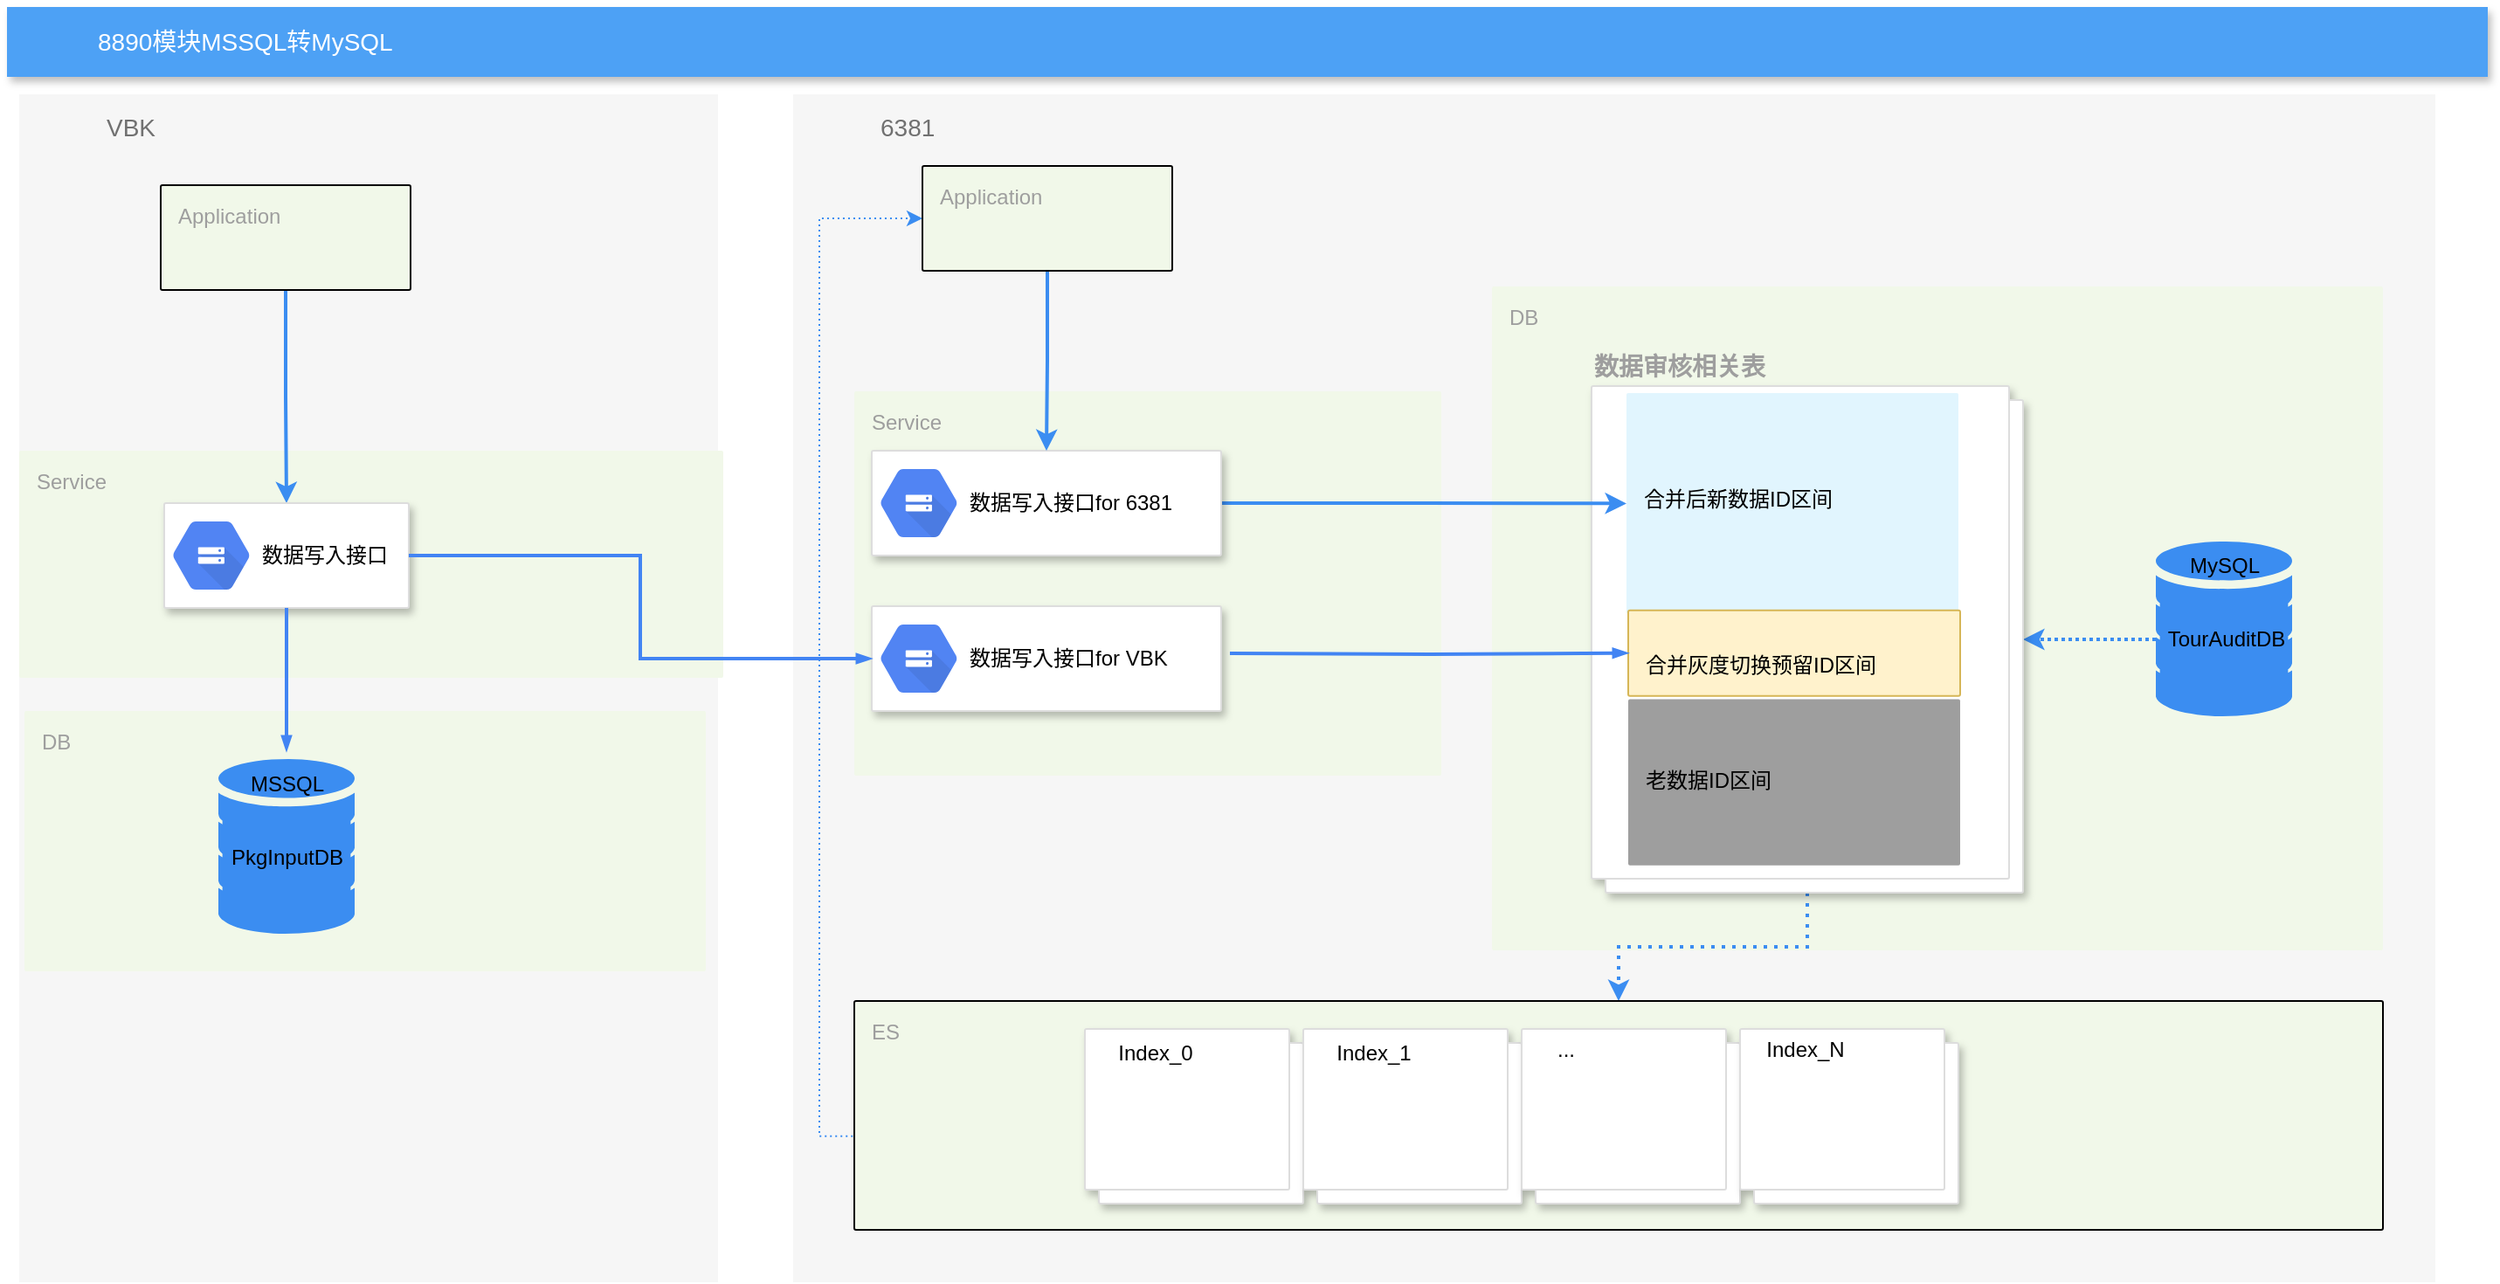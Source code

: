 <mxfile version="10.8.0" type="github"><diagram id="f106602c-feb2-e66a-4537-3a34d633f6aa" name="Page-1"><mxGraphModel dx="1523" dy="892" grid="1" gridSize="10" guides="1" tooltips="1" connect="1" arrows="1" fold="1" page="1" pageScale="1" pageWidth="1169" pageHeight="827" background="#ffffff" math="0" shadow="0"><root><mxCell id="0"/><mxCell id="1" parent="0"/><mxCell id="BsMbZYrYze9nd-9AnuXh-729" value="VBK&amp;nbsp;" style="fillColor=#F6F6F6;strokeColor=none;shadow=0;gradientColor=none;fontSize=14;align=left;spacing=10;fontColor=#717171;9E9E9E;verticalAlign=top;spacingTop=-4;fontStyle=0;spacingLeft=40;html=1;" vertex="1" parent="1"><mxGeometry x="157" y="120" width="400" height="680" as="geometry"/></mxCell><mxCell id="BsMbZYrYze9nd-9AnuXh-773" value="Service" style="points=[[0,0,0],[0.25,0,0],[0.5,0,0],[0.75,0,0],[1,0,0],[1,0.25,0],[1,0.5,0],[1,0.75,0],[1,1,0],[0.75,1,0],[0.5,1,0],[0.25,1,0],[0,1,0],[0,0.75,0],[0,0.5,0],[0,0.25,0]];rounded=1;absoluteArcSize=1;arcSize=2;html=1;strokeColor=none;gradientColor=none;shadow=0;dashed=0;fontSize=12;fontColor=#9E9E9E;align=left;verticalAlign=top;spacing=10;spacingTop=-4;fillColor=#F1F8E9;" vertex="1" parent="1"><mxGeometry x="157" y="324" width="403" height="130" as="geometry"/></mxCell><mxCell id="BsMbZYrYze9nd-9AnuXh-772" value="DB" style="points=[[0,0,0],[0.25,0,0],[0.5,0,0],[0.75,0,0],[1,0,0],[1,0.25,0],[1,0.5,0],[1,0.75,0],[1,1,0],[0.75,1,0],[0.5,1,0],[0.25,1,0],[0,1,0],[0,0.75,0],[0,0.5,0],[0,0.25,0]];rounded=1;absoluteArcSize=1;arcSize=2;html=1;strokeColor=none;gradientColor=none;shadow=0;dashed=0;fontSize=12;fontColor=#9E9E9E;align=left;verticalAlign=top;spacing=10;spacingTop=-4;fillColor=#F1F8E9;" vertex="1" parent="1"><mxGeometry x="160" y="473" width="390" height="149" as="geometry"/></mxCell><mxCell id="14" value="6381&amp;nbsp;" style="fillColor=#F6F6F6;strokeColor=none;shadow=0;gradientColor=none;fontSize=14;align=left;spacing=10;fontColor=#717171;9E9E9E;verticalAlign=top;spacingTop=-4;fontStyle=0;spacingLeft=40;html=1;" parent="1" vertex="1"><mxGeometry x="600" y="120" width="940" height="680" as="geometry"/></mxCell><mxCell id="BsMbZYrYze9nd-9AnuXh-765" value="Service" style="points=[[0,0,0],[0.25,0,0],[0.5,0,0],[0.75,0,0],[1,0,0],[1,0.25,0],[1,0.5,0],[1,0.75,0],[1,1,0],[0.75,1,0],[0.5,1,0],[0.25,1,0],[0,1,0],[0,0.75,0],[0,0.5,0],[0,0.25,0]];rounded=1;absoluteArcSize=1;arcSize=2;html=1;strokeColor=none;gradientColor=none;shadow=0;dashed=0;fontSize=12;fontColor=#9E9E9E;align=left;verticalAlign=top;spacing=10;spacingTop=-4;fillColor=#F1F8E9;" vertex="1" parent="1"><mxGeometry x="635" y="290" width="336" height="220" as="geometry"/></mxCell><mxCell id="BsMbZYrYze9nd-9AnuXh-774" style="edgeStyle=orthogonalEdgeStyle;rounded=0;orthogonalLoop=1;jettySize=auto;html=1;strokeColor=#3B8DF1;strokeWidth=2;fontColor=#000000;" edge="1" parent="1" source="BsMbZYrYze9nd-9AnuXh-751" target="BsMbZYrYze9nd-9AnuXh-749"><mxGeometry relative="1" as="geometry"/></mxCell><mxCell id="BsMbZYrYze9nd-9AnuXh-751" value="Application" style="points=[[0,0,0],[0.25,0,0],[0.5,0,0],[0.75,0,0],[1,0,0],[1,0.25,0],[1,0.5,0],[1,0.75,0],[1,1,0],[0.75,1,0],[0.5,1,0],[0.25,1,0],[0,1,0],[0,0.75,0],[0,0.5,0],[0,0.25,0]];rounded=1;absoluteArcSize=1;arcSize=2;html=1;strokeColor=#000000;gradientColor=none;shadow=0;dashed=0;fontSize=12;fontColor=#9E9E9E;align=left;verticalAlign=top;spacing=10;spacingTop=-4;fillColor=#F1F8E9;" vertex="1" parent="1"><mxGeometry x="238" y="172" width="143" height="60" as="geometry"/></mxCell><mxCell id="BsMbZYrYze9nd-9AnuXh-736" value="DB" style="points=[[0,0,0],[0.25,0,0],[0.5,0,0],[0.75,0,0],[1,0,0],[1,0.25,0],[1,0.5,0],[1,0.75,0],[1,1,0],[0.75,1,0],[0.5,1,0],[0.25,1,0],[0,1,0],[0,0.75,0],[0,0.5,0],[0,0.25,0]];rounded=1;absoluteArcSize=1;arcSize=2;html=1;strokeColor=none;gradientColor=none;shadow=0;dashed=0;fontSize=12;fontColor=#9E9E9E;align=left;verticalAlign=top;spacing=10;spacingTop=-4;fillColor=#F1F8E9;" vertex="1" parent="1"><mxGeometry x="1000" y="230" width="510" height="380" as="geometry"/></mxCell><mxCell id="2" value="8890模块MSSQL转MySQL" style="fillColor=#4DA1F5;strokeColor=none;shadow=1;gradientColor=none;fontSize=14;align=left;spacingLeft=50;fontColor=#ffffff;html=1;" parent="1" vertex="1"><mxGeometry x="150" y="70" width="1420" height="40" as="geometry"/></mxCell><mxCell id="727" style="edgeStyle=orthogonalEdgeStyle;rounded=0;html=1;labelBackgroundColor=none;startFill=1;startSize=4;endArrow=blockThin;endFill=1;endSize=4;jettySize=auto;orthogonalLoop=1;strokeColor=#4284F3;strokeWidth=2;fontSize=12;fontColor=#000000;align=center;dashed=0;" parent="1" target="718" edge="1"><mxGeometry relative="1" as="geometry"><mxPoint x="794.5" y="290" as="sourcePoint"/></mxGeometry></mxCell><mxCell id="726" style="edgeStyle=orthogonalEdgeStyle;rounded=0;html=1;labelBackgroundColor=none;startFill=1;startSize=4;endArrow=blockThin;endFill=1;endSize=4;jettySize=auto;orthogonalLoop=1;strokeColor=#4284F3;strokeWidth=2;fontSize=12;fontColor=#000000;align=center;dashed=0;" parent="1" target="712" edge="1"><mxGeometry relative="1" as="geometry"><mxPoint x="794.5" y="200" as="sourcePoint"/></mxGeometry></mxCell><mxCell id="729" style="edgeStyle=orthogonalEdgeStyle;rounded=0;html=1;labelBackgroundColor=none;startFill=1;startSize=4;endArrow=blockThin;endFill=1;endSize=4;jettySize=auto;orthogonalLoop=1;strokeColor=#4284F3;strokeWidth=2;fontSize=12;fontColor=#000000;align=center;dashed=0;" parent="1" target="716" edge="1"><mxGeometry relative="1" as="geometry"><Array as="points"><mxPoint x="824.5" y="200"/><mxPoint x="824.5" y="384"/></Array><mxPoint x="794.5" y="200" as="sourcePoint"/></mxGeometry></mxCell><mxCell id="710" value="" style="strokeColor=#dddddd;fillColor=#ffffff;shadow=1;strokeWidth=1;rounded=1;absoluteArcSize=1;arcSize=2;fontSize=10;fontColor=#9E9E9E;align=center;html=1;" parent="1" vertex="1"><mxGeometry x="645" y="413" width="200" height="60" as="geometry"/></mxCell><mxCell id="711" value="&lt;font color=&quot;#000000&quot;&gt;数据写入接口for VBK&lt;/font&gt;" style="dashed=0;connectable=0;html=1;fillColor=#5184F3;strokeColor=none;shape=mxgraph.gcp2.cloud_storage;part=1;labelPosition=right;verticalLabelPosition=middle;align=left;verticalAlign=middle;spacingLeft=5;fontColor=#999999;fontSize=12;" parent="710" vertex="1"><mxGeometry y="0.5" width="44" height="39" relative="1" as="geometry"><mxPoint x="5" y="-19.5" as="offset"/></mxGeometry></mxCell><mxCell id="BsMbZYrYze9nd-9AnuXh-731" value="MSSQL" style="html=1;aspect=fixed;strokeColor=none;shadow=0;align=center;verticalAlign=top;fillColor=#3B8DF1;shape=mxgraph.gcp2.database_2" vertex="1" parent="1"><mxGeometry x="271" y="500.5" width="78" height="100" as="geometry"/></mxCell><mxCell id="BsMbZYrYze9nd-9AnuXh-732" value="PkgInputDB" style="text;html=1;resizable=0;autosize=1;align=center;verticalAlign=middle;points=[];fillColor=none;strokeColor=none;rounded=0;" vertex="1" parent="1"><mxGeometry x="269.5" y="546.5" width="80" height="20" as="geometry"/></mxCell><mxCell id="BsMbZYrYze9nd-9AnuXh-733" value="MySQL" style="html=1;aspect=fixed;strokeColor=none;shadow=0;align=center;verticalAlign=top;fillColor=#3B8DF1;shape=mxgraph.gcp2.database_2" vertex="1" parent="1"><mxGeometry x="1380" y="376" width="78" height="100" as="geometry"/></mxCell><mxCell id="BsMbZYrYze9nd-9AnuXh-771" value="" style="edgeStyle=orthogonalEdgeStyle;rounded=0;orthogonalLoop=1;jettySize=auto;html=1;strokeColor=#3B8DF1;strokeWidth=2;fontColor=#000000;dashed=1;dashPattern=1 1;" edge="1" parent="1" source="BsMbZYrYze9nd-9AnuXh-734" target="BsMbZYrYze9nd-9AnuXh-744"><mxGeometry relative="1" as="geometry"/></mxCell><mxCell id="BsMbZYrYze9nd-9AnuXh-734" value="TourAuditDB" style="text;html=1;resizable=0;autosize=1;align=center;verticalAlign=middle;points=[];fillColor=none;strokeColor=none;rounded=0;" vertex="1" parent="1"><mxGeometry x="1380" y="422" width="80" height="20" as="geometry"/></mxCell><mxCell id="BsMbZYrYze9nd-9AnuXh-789" style="edgeStyle=orthogonalEdgeStyle;rounded=0;orthogonalLoop=1;jettySize=auto;html=1;strokeColor=#3B8DF1;strokeWidth=2;fontSize=14;fontColor=#9E9E9E;exitX=0.5;exitY=1;exitDx=0;exitDy=0;dashed=1;dashPattern=1 2;" edge="1" parent="1" source="BsMbZYrYze9nd-9AnuXh-744" target="BsMbZYrYze9nd-9AnuXh-739"><mxGeometry relative="1" as="geometry"/></mxCell><mxCell id="BsMbZYrYze9nd-9AnuXh-739" value="ES" style="points=[[0,0,0],[0.25,0,0],[0.5,0,0],[0.75,0,0],[1,0,0],[1,0.25,0],[1,0.5,0],[1,0.75,0],[1,1,0],[0.75,1,0],[0.5,1,0],[0.25,1,0],[0,1,0],[0,0.75,0],[0,0.5,0],[0,0.25,0]];rounded=1;absoluteArcSize=1;arcSize=2;html=1;strokeColor=#000000;gradientColor=none;shadow=0;dashed=0;fontSize=12;fontColor=#9E9E9E;align=left;verticalAlign=top;spacing=10;spacingTop=-4;fillColor=#F1F8E9;" vertex="1" parent="1"><mxGeometry x="635" y="639" width="875" height="131" as="geometry"/></mxCell><mxCell id="BsMbZYrYze9nd-9AnuXh-744" value="" style="shape=mxgraph.gcp2.doubleRect;strokeColor=#dddddd;fillColor=#ffffff;shadow=1;strokeWidth=1;" vertex="1" parent="1"><mxGeometry x="1057" y="287" width="247" height="290" as="geometry"/></mxCell><mxCell id="BsMbZYrYze9nd-9AnuXh-757" value="&lt;br&gt;&lt;br&gt;&lt;br&gt;合并后新数据ID区间" style="points=[[0,0,0],[0.25,0,0],[0.5,0,0],[0.75,0,0],[1,0,0],[1,0.25,0],[1,0.5,0],[1,0.75,0],[1,1,0],[0.75,1,0],[0.5,1,0],[0.25,1,0],[0,1,0],[0,0.75,0],[0,0.5,0],[0,0.25,0]];rounded=1;absoluteArcSize=1;arcSize=2;html=1;strokeColor=none;gradientColor=none;shadow=0;dashed=0;fontSize=12;fontColor=#000000;align=left;verticalAlign=top;spacing=10;spacingTop=-4;fillColor=#E1F5FE;" vertex="1" parent="BsMbZYrYze9nd-9AnuXh-744"><mxGeometry x="20" y="4" width="190" height="126.385" as="geometry"/></mxCell><mxCell id="BsMbZYrYze9nd-9AnuXh-758" value="&lt;font color=&quot;#000000&quot;&gt;&lt;br&gt;合并灰度切换预留ID区间&lt;/font&gt;" style="points=[[0,0,0],[0.25,0,0],[0.5,0,0],[0.75,0,0],[1,0,0],[1,0.25,0],[1,0.5,0],[1,0.75,0],[1,1,0],[0.75,1,0],[0.5,1,0],[0.25,1,0],[0,1,0],[0,0.75,0],[0,0.5,0],[0,0.25,0]];rounded=1;absoluteArcSize=1;arcSize=2;html=1;strokeColor=#d6b656;shadow=0;dashed=0;fontSize=12;align=left;verticalAlign=top;spacing=10;spacingTop=-4;fillColor=#fff2cc;" vertex="1" parent="BsMbZYrYze9nd-9AnuXh-744"><mxGeometry x="21" y="128.345" width="190" height="48.986" as="geometry"/></mxCell><mxCell id="BsMbZYrYze9nd-9AnuXh-762" value="&lt;font color=&quot;#000000&quot;&gt;&lt;br&gt;&lt;br&gt;老数据ID区间&lt;/font&gt;" style="points=[[0,0,0],[0.25,0,0],[0.5,0,0],[0.75,0,0],[1,0,0],[1,0.25,0],[1,0.5,0],[1,0.75,0],[1,1,0],[0.75,1,0],[0.5,1,0],[0.25,1,0],[0,1,0],[0,0.75,0],[0,0.5,0],[0,0.25,0]];rounded=1;absoluteArcSize=1;arcSize=2;html=1;strokeColor=none;gradientColor=none;shadow=0;dashed=0;fontSize=12;fontColor=#9E9E9E;align=left;verticalAlign=top;spacing=10;spacingTop=-4;fillColor=#9E9E9E;" vertex="1" parent="BsMbZYrYze9nd-9AnuXh-744"><mxGeometry x="21" y="179.291" width="190" height="95.034" as="geometry"/></mxCell><mxCell id="BsMbZYrYze9nd-9AnuXh-749" value="" style="strokeColor=#dddddd;fillColor=#ffffff;shadow=1;strokeWidth=1;rounded=1;absoluteArcSize=1;arcSize=2;fontSize=10;fontColor=#9E9E9E;align=center;html=1;" vertex="1" parent="1"><mxGeometry x="240" y="354" width="140" height="60" as="geometry"/></mxCell><mxCell id="BsMbZYrYze9nd-9AnuXh-750" value="&lt;font color=&quot;#000000&quot;&gt;数据写入接口&lt;/font&gt;" style="dashed=0;connectable=0;html=1;fillColor=#5184F3;strokeColor=none;shape=mxgraph.gcp2.cloud_storage;part=1;labelPosition=right;verticalLabelPosition=middle;align=left;verticalAlign=middle;spacingLeft=5;fontColor=#999999;fontSize=12;" vertex="1" parent="BsMbZYrYze9nd-9AnuXh-749"><mxGeometry y="0.5" width="44" height="39" relative="1" as="geometry"><mxPoint x="5" y="-19.5" as="offset"/></mxGeometry></mxCell><mxCell id="BsMbZYrYze9nd-9AnuXh-788" style="edgeStyle=orthogonalEdgeStyle;rounded=0;orthogonalLoop=1;jettySize=auto;html=1;exitX=1;exitY=0.5;exitDx=0;exitDy=0;entryX=0;entryY=0.5;entryDx=0;entryDy=0;entryPerimeter=0;strokeColor=#3B8DF1;strokeWidth=2;fontSize=14;fontColor=#9E9E9E;" edge="1" parent="1" source="BsMbZYrYze9nd-9AnuXh-759" target="BsMbZYrYze9nd-9AnuXh-757"><mxGeometry relative="1" as="geometry"/></mxCell><mxCell id="BsMbZYrYze9nd-9AnuXh-759" value="" style="strokeColor=#dddddd;fillColor=#ffffff;shadow=1;strokeWidth=1;rounded=1;absoluteArcSize=1;arcSize=2;fontSize=10;fontColor=#9E9E9E;align=center;html=1;" vertex="1" parent="1"><mxGeometry x="645" y="324" width="200" height="60" as="geometry"/></mxCell><mxCell id="BsMbZYrYze9nd-9AnuXh-760" value="&lt;font color=&quot;#000000&quot;&gt;数据写入接口for 6381&lt;/font&gt;" style="dashed=0;connectable=0;html=1;fillColor=#5184F3;strokeColor=none;shape=mxgraph.gcp2.cloud_storage;part=1;labelPosition=right;verticalLabelPosition=middle;align=left;verticalAlign=middle;spacingLeft=5;fontColor=#999999;fontSize=12;" vertex="1" parent="BsMbZYrYze9nd-9AnuXh-759"><mxGeometry y="0.5" width="44" height="39" relative="1" as="geometry"><mxPoint x="5" y="-19.5" as="offset"/></mxGeometry></mxCell><mxCell id="BsMbZYrYze9nd-9AnuXh-761" value="" style="edgeStyle=orthogonalEdgeStyle;fontSize=12;html=1;endArrow=blockThin;endFill=1;rounded=0;strokeWidth=2;endSize=4;startSize=4;dashed=0;strokeColor=#4284F3;entryX=0;entryY=0.5;entryDx=0;entryDy=0;exitX=1;exitY=0.5;exitDx=0;exitDy=0;" edge="1" parent="1" source="BsMbZYrYze9nd-9AnuXh-749" target="710"><mxGeometry width="100" relative="1" as="geometry"><mxPoint x="380" y="260" as="sourcePoint"/><mxPoint x="480" y="260" as="targetPoint"/></mxGeometry></mxCell><mxCell id="BsMbZYrYze9nd-9AnuXh-766" style="edgeStyle=orthogonalEdgeStyle;rounded=0;orthogonalLoop=1;jettySize=auto;html=1;strokeColor=#3B8DF1;strokeWidth=2;fontColor=#000000;" edge="1" parent="1" source="BsMbZYrYze9nd-9AnuXh-763" target="BsMbZYrYze9nd-9AnuXh-759"><mxGeometry relative="1" as="geometry"/></mxCell><mxCell id="BsMbZYrYze9nd-9AnuXh-790" style="edgeStyle=orthogonalEdgeStyle;rounded=0;orthogonalLoop=1;jettySize=auto;html=1;strokeColor=#3B8DF1;strokeWidth=1;fontSize=14;fontColor=#9E9E9E;dashed=1;dashPattern=1 2;exitX=-0.001;exitY=0.591;exitDx=0;exitDy=0;exitPerimeter=0;" edge="1" parent="1" source="BsMbZYrYze9nd-9AnuXh-739" target="BsMbZYrYze9nd-9AnuXh-763"><mxGeometry relative="1" as="geometry"><Array as="points"><mxPoint x="615" y="716"/><mxPoint x="615" y="191"/></Array></mxGeometry></mxCell><mxCell id="BsMbZYrYze9nd-9AnuXh-763" value="Application" style="points=[[0,0,0],[0.25,0,0],[0.5,0,0],[0.75,0,0],[1,0,0],[1,0.25,0],[1,0.5,0],[1,0.75,0],[1,1,0],[0.75,1,0],[0.5,1,0],[0.25,1,0],[0,1,0],[0,0.75,0],[0,0.5,0],[0,0.25,0]];rounded=1;absoluteArcSize=1;arcSize=2;html=1;strokeColor=#000000;gradientColor=none;shadow=0;dashed=0;fontSize=12;fontColor=#9E9E9E;align=left;verticalAlign=top;spacing=10;spacingTop=-4;fillColor=#F1F8E9;" vertex="1" parent="1"><mxGeometry x="674" y="161" width="143" height="60" as="geometry"/></mxCell><mxCell id="BsMbZYrYze9nd-9AnuXh-769" value="" style="edgeStyle=orthogonalEdgeStyle;fontSize=12;html=1;endArrow=blockThin;endFill=1;rounded=0;strokeWidth=2;endSize=4;startSize=4;dashed=0;strokeColor=#4284F3;entryX=0;entryY=0.5;entryDx=0;entryDy=0;entryPerimeter=0;" edge="1" parent="1" target="BsMbZYrYze9nd-9AnuXh-758"><mxGeometry width="100" relative="1" as="geometry"><mxPoint x="850" y="440" as="sourcePoint"/><mxPoint x="950" y="440" as="targetPoint"/></mxGeometry></mxCell><mxCell id="BsMbZYrYze9nd-9AnuXh-775" value="" style="edgeStyle=orthogonalEdgeStyle;fontSize=12;html=1;endArrow=blockThin;endFill=1;rounded=0;strokeWidth=2;endSize=4;startSize=4;dashed=0;strokeColor=#4284F3;entryX=0.5;entryY=-0.045;entryDx=0;entryDy=0;entryPerimeter=0;exitX=0.5;exitY=1;exitDx=0;exitDy=0;" edge="1" parent="1" source="BsMbZYrYze9nd-9AnuXh-749" target="BsMbZYrYze9nd-9AnuXh-731"><mxGeometry width="100" relative="1" as="geometry"><mxPoint x="250" y="470" as="sourcePoint"/><mxPoint x="350" y="470" as="targetPoint"/></mxGeometry></mxCell><mxCell id="BsMbZYrYze9nd-9AnuXh-776" value="" style="shape=mxgraph.gcp2.doubleRect;strokeColor=#dddddd;fillColor=#ffffff;shadow=1;strokeWidth=1;" vertex="1" parent="1"><mxGeometry x="767" y="655" width="125" height="100" as="geometry"/></mxCell><mxCell id="BsMbZYrYze9nd-9AnuXh-777" value="Index_0" style="text;html=1;resizable=0;autosize=1;align=center;verticalAlign=middle;points=[];fillColor=none;strokeColor=none;rounded=0;" vertex="1" parent="BsMbZYrYze9nd-9AnuXh-776"><mxGeometry x="9.789" y="3.545" width="60" height="20" as="geometry"/></mxCell><mxCell id="BsMbZYrYze9nd-9AnuXh-746" value="数据审核相关表" style="text;html=1;resizable=0;autosize=1;align=center;verticalAlign=middle;points=[];fillColor=none;strokeColor=none;rounded=0;fontStyle=1;fontSize=14;fontColor=#9E9E9E;" vertex="1" parent="1"><mxGeometry x="1057" y="265.861" width="100" height="20" as="geometry"/></mxCell><mxCell id="BsMbZYrYze9nd-9AnuXh-781" value="" style="shape=mxgraph.gcp2.doubleRect;strokeColor=#dddddd;fillColor=#ffffff;shadow=1;strokeWidth=1;" vertex="1" parent="1"><mxGeometry x="892" y="655" width="125" height="100" as="geometry"/></mxCell><mxCell id="BsMbZYrYze9nd-9AnuXh-782" value="Index_1" style="text;html=1;resizable=0;autosize=1;align=center;verticalAlign=middle;points=[];fillColor=none;strokeColor=none;rounded=0;" vertex="1" parent="BsMbZYrYze9nd-9AnuXh-781"><mxGeometry x="9.789" y="3.545" width="60" height="20" as="geometry"/></mxCell><mxCell id="BsMbZYrYze9nd-9AnuXh-783" value="" style="shape=mxgraph.gcp2.doubleRect;strokeColor=#dddddd;fillColor=#ffffff;shadow=1;strokeWidth=1;" vertex="1" parent="1"><mxGeometry x="1017" y="655" width="125" height="100" as="geometry"/></mxCell><mxCell id="BsMbZYrYze9nd-9AnuXh-784" value="...&lt;br&gt;&lt;br&gt;" style="text;html=1;resizable=0;autosize=1;align=center;verticalAlign=middle;points=[];fillColor=none;strokeColor=none;rounded=0;" vertex="1" parent="BsMbZYrYze9nd-9AnuXh-783"><mxGeometry x="9.789" y="3.545" width="30" height="30" as="geometry"/></mxCell><mxCell id="BsMbZYrYze9nd-9AnuXh-785" value="" style="shape=mxgraph.gcp2.doubleRect;strokeColor=#dddddd;fillColor=#ffffff;shadow=1;strokeWidth=1;" vertex="1" parent="1"><mxGeometry x="1142" y="655" width="125" height="100" as="geometry"/></mxCell><mxCell id="BsMbZYrYze9nd-9AnuXh-786" value="Index_N&lt;br&gt;" style="text;html=1;resizable=0;autosize=1;align=center;verticalAlign=middle;points=[];fillColor=none;strokeColor=none;rounded=0;" vertex="1" parent="BsMbZYrYze9nd-9AnuXh-785"><mxGeometry x="6.579" y="1.96" width="60" height="20" as="geometry"/></mxCell></root></mxGraphModel></diagram></mxfile>
